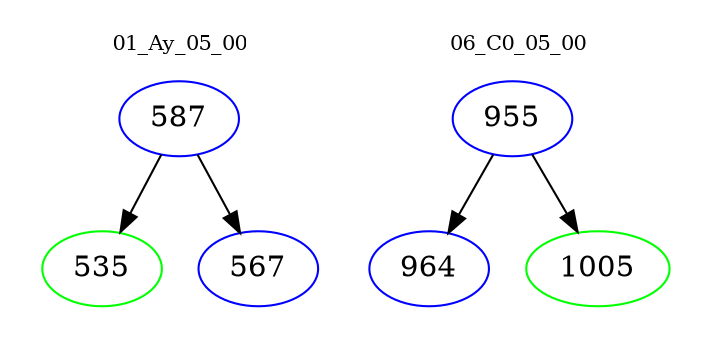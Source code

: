 digraph{
subgraph cluster_0 {
color = white
label = "01_Ay_05_00";
fontsize=10;
T0_587 [label="587", color="blue"]
T0_587 -> T0_535 [color="black"]
T0_535 [label="535", color="green"]
T0_587 -> T0_567 [color="black"]
T0_567 [label="567", color="blue"]
}
subgraph cluster_1 {
color = white
label = "06_C0_05_00";
fontsize=10;
T1_955 [label="955", color="blue"]
T1_955 -> T1_964 [color="black"]
T1_964 [label="964", color="blue"]
T1_955 -> T1_1005 [color="black"]
T1_1005 [label="1005", color="green"]
}
}
